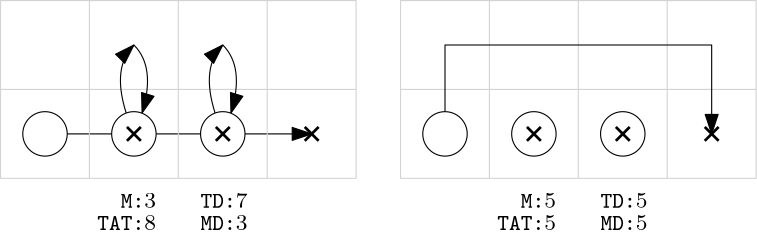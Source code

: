 <?xml version="1.0"?>
<!DOCTYPE ipe SYSTEM "ipe.dtd">
<ipe version="70218" creator="Ipe 7.2.26">
<info created="D:20230325213046" modified="D:20230326171332"/>
<ipestyle name="basic">
<symbol name="arrow/arc(spx)">
<path stroke="sym-stroke" fill="sym-stroke" pen="sym-pen">
0 0 m
-1 0.333 l
-1 -0.333 l
h
</path>
</symbol>
<symbol name="arrow/farc(spx)">
<path stroke="sym-stroke" fill="white" pen="sym-pen">
0 0 m
-1 0.333 l
-1 -0.333 l
h
</path>
</symbol>
<symbol name="arrow/ptarc(spx)">
<path stroke="sym-stroke" fill="sym-stroke" pen="sym-pen">
0 0 m
-1 0.333 l
-0.8 0 l
-1 -0.333 l
h
</path>
</symbol>
<symbol name="arrow/fptarc(spx)">
<path stroke="sym-stroke" fill="white" pen="sym-pen">
0 0 m
-1 0.333 l
-0.8 0 l
-1 -0.333 l
h
</path>
</symbol>
<symbol name="mark/circle(sx)" transformations="translations">
<path fill="sym-stroke">
0.6 0 0 0.6 0 0 e
0.4 0 0 0.4 0 0 e
</path>
</symbol>
<symbol name="mark/disk(sx)" transformations="translations">
<path fill="sym-stroke">
0.6 0 0 0.6 0 0 e
</path>
</symbol>
<symbol name="mark/fdisk(sfx)" transformations="translations">
<group>
<path fill="sym-fill">
0.5 0 0 0.5 0 0 e
</path>
<path fill="sym-stroke" fillrule="eofill">
0.6 0 0 0.6 0 0 e
0.4 0 0 0.4 0 0 e
</path>
</group>
</symbol>
<symbol name="mark/box(sx)" transformations="translations">
<path fill="sym-stroke" fillrule="eofill">
-0.6 -0.6 m
0.6 -0.6 l
0.6 0.6 l
-0.6 0.6 l
h
-0.4 -0.4 m
0.4 -0.4 l
0.4 0.4 l
-0.4 0.4 l
h
</path>
</symbol>
<symbol name="mark/square(sx)" transformations="translations">
<path fill="sym-stroke">
-0.6 -0.6 m
0.6 -0.6 l
0.6 0.6 l
-0.6 0.6 l
h
</path>
</symbol>
<symbol name="mark/fsquare(sfx)" transformations="translations">
<group>
<path fill="sym-fill">
-0.5 -0.5 m
0.5 -0.5 l
0.5 0.5 l
-0.5 0.5 l
h
</path>
<path fill="sym-stroke" fillrule="eofill">
-0.6 -0.6 m
0.6 -0.6 l
0.6 0.6 l
-0.6 0.6 l
h
-0.4 -0.4 m
0.4 -0.4 l
0.4 0.4 l
-0.4 0.4 l
h
</path>
</group>
</symbol>
<symbol name="mark/cross(sx)" transformations="translations">
<group>
<path fill="sym-stroke">
-0.43 -0.57 m
0.57 0.43 l
0.43 0.57 l
-0.57 -0.43 l
h
</path>
<path fill="sym-stroke">
-0.43 0.57 m
0.57 -0.43 l
0.43 -0.57 l
-0.57 0.43 l
h
</path>
</group>
</symbol>
<symbol name="arrow/fnormal(spx)">
<path stroke="sym-stroke" fill="white" pen="sym-pen">
0 0 m
-1 0.333 l
-1 -0.333 l
h
</path>
</symbol>
<symbol name="arrow/pointed(spx)">
<path stroke="sym-stroke" fill="sym-stroke" pen="sym-pen">
0 0 m
-1 0.333 l
-0.8 0 l
-1 -0.333 l
h
</path>
</symbol>
<symbol name="arrow/fpointed(spx)">
<path stroke="sym-stroke" fill="white" pen="sym-pen">
0 0 m
-1 0.333 l
-0.8 0 l
-1 -0.333 l
h
</path>
</symbol>
<symbol name="arrow/linear(spx)">
<path stroke="sym-stroke" pen="sym-pen">
-1 0.333 m
0 0 l
-1 -0.333 l
</path>
</symbol>
<symbol name="arrow/fdouble(spx)">
<path stroke="sym-stroke" fill="white" pen="sym-pen">
0 0 m
-1 0.333 l
-1 -0.333 l
h
-1 0 m
-2 0.333 l
-2 -0.333 l
h
</path>
</symbol>
<symbol name="arrow/double(spx)">
<path stroke="sym-stroke" fill="sym-stroke" pen="sym-pen">
0 0 m
-1 0.333 l
-1 -0.333 l
h
-1 0 m
-2 0.333 l
-2 -0.333 l
h
</path>
</symbol>
<symbol name="arrow/mid-normal(spx)">
<path stroke="sym-stroke" fill="sym-stroke" pen="sym-pen">
0.5 0 m
-0.5 0.333 l
-0.5 -0.333 l
h
</path>
</symbol>
<symbol name="arrow/mid-fnormal(spx)">
<path stroke="sym-stroke" fill="white" pen="sym-pen">
0.5 0 m
-0.5 0.333 l
-0.5 -0.333 l
h
</path>
</symbol>
<symbol name="arrow/mid-pointed(spx)">
<path stroke="sym-stroke" fill="sym-stroke" pen="sym-pen">
0.5 0 m
-0.5 0.333 l
-0.3 0 l
-0.5 -0.333 l
h
</path>
</symbol>
<symbol name="arrow/mid-fpointed(spx)">
<path stroke="sym-stroke" fill="white" pen="sym-pen">
0.5 0 m
-0.5 0.333 l
-0.3 0 l
-0.5 -0.333 l
h
</path>
</symbol>
<symbol name="arrow/mid-double(spx)">
<path stroke="sym-stroke" fill="sym-stroke" pen="sym-pen">
1 0 m
0 0.333 l
0 -0.333 l
h
0 0 m
-1 0.333 l
-1 -0.333 l
h
</path>
</symbol>
<symbol name="arrow/mid-fdouble(spx)">
<path stroke="sym-stroke" fill="white" pen="sym-pen">
1 0 m
0 0.333 l
0 -0.333 l
h
0 0 m
-1 0.333 l
-1 -0.333 l
h
</path>
</symbol>
<anglesize name="22.5 deg" value="22.5"/>
<anglesize name="30 deg" value="30"/>
<anglesize name="45 deg" value="45"/>
<anglesize name="60 deg" value="60"/>
<anglesize name="90 deg" value="90"/>
<arrowsize name="large" value="10"/>
<arrowsize name="small" value="5"/>
<arrowsize name="tiny" value="3"/>
<color name="blue" value="0 0 1"/>
<color name="brown" value="0.647 0.165 0.165"/>
<color name="darkblue" value="0 0 0.545"/>
<color name="darkcyan" value="0 0.545 0.545"/>
<color name="darkgray" value="0.663"/>
<color name="darkgreen" value="0 0.392 0"/>
<color name="darkmagenta" value="0.545 0 0.545"/>
<color name="darkorange" value="1 0.549 0"/>
<color name="darkred" value="0.545 0 0"/>
<color name="gold" value="1 0.843 0"/>
<color name="gray" value="0.745"/>
<color name="green" value="0 1 0"/>
<color name="lightblue" value="0.678 0.847 0.902"/>
<color name="lightcyan" value="0.878 1 1"/>
<color name="lightgray" value="0.827"/>
<color name="lightgreen" value="0.565 0.933 0.565"/>
<color name="lightyellow" value="1 1 0.878"/>
<color name="navy" value="0 0 0.502"/>
<color name="orange" value="1 0.647 0"/>
<color name="pink" value="1 0.753 0.796"/>
<color name="purple" value="0.627 0.125 0.941"/>
<color name="red" value="1 0 0"/>
<color name="seagreen" value="0.18 0.545 0.341"/>
<color name="turquoise" value="0.251 0.878 0.816"/>
<color name="violet" value="0.933 0.51 0.933"/>
<color name="yellow" value="1 1 0"/>
<dashstyle name="dash dot dotted" value="[4 2 1 2 1 2] 0"/>
<dashstyle name="dash dotted" value="[4 2 1 2] 0"/>
<dashstyle name="dashed" value="[4] 0"/>
<dashstyle name="dotted" value="[1 3] 0"/>
<gridsize name="10 pts (~3.5 mm)" value="10"/>
<gridsize name="14 pts (~5 mm)" value="14"/>
<gridsize name="16 pts (~6 mm)" value="16"/>
<gridsize name="20 pts (~7 mm)" value="20"/>
<gridsize name="28 pts (~10 mm)" value="28"/>
<gridsize name="32 pts (~12 mm)" value="32"/>
<gridsize name="4 pts" value="4"/>
<gridsize name="56 pts (~20 mm)" value="56"/>
<gridsize name="8 pts (~3 mm)" value="8"/>
<opacity name="10%" value="0.1"/>
<opacity name="30%" value="0.3"/>
<opacity name="50%" value="0.5"/>
<opacity name="75%" value="0.75"/>
<pen name="fat" value="1.2"/>
<pen name="heavier" value="0.8"/>
<pen name="ultrafat" value="2"/>
<symbolsize name="large" value="5"/>
<symbolsize name="small" value="2"/>
<symbolsize name="tiny" value="1.1"/>
<textsize name="Huge" value="\Huge"/>
<textsize name="LARGE" value="\LARGE"/>
<textsize name="Large" value="\Large"/>
<textsize name="footnote" value="\footnotesize"/>
<textsize name="huge" value="\huge"/>
<textsize name="large" value="\large"/>
<textsize name="script" value="\scriptsize"/>
<textsize name="small" value="\small"/>
<textsize name="tiny" value="\tiny"/>
<textstyle name="center" begin="\begin{center}" end="\end{center}"/>
<textstyle name="item" begin="\begin{itemize}\item{}" end="\end{itemize}"/>
<textstyle name="itemize" begin="\begin{itemize}" end="\end{itemize}"/>
<tiling name="falling" angle="-60" step="4" width="1"/>
<tiling name="rising" angle="30" step="4" width="1"/>
</ipestyle>
<page>
<layer name="grid"/>
<layer name="robots"/>
<layer name="paths"/>
<layer name="problem"/>
<layer name="schedules"/>
<view layers="schedules" active="schedules"/>
<path layer="schedules" matrix="1 0 0 1 16 0" stroke="black" arrow="normal/normal">
136 704 m
224 704 l
</path>
<path layer="problem" stroke="lightgray">
192 800 m
192 768 l
320 768 l
320 800 l
h
</path>
<path stroke="lightgray">
224 800 m
224 768 l
</path>
<path stroke="lightgray">
256 800 m
256 768 l
</path>
<path stroke="lightgray">
288 800 m
288 768 l
</path>
<path stroke="lightgray">
192 800 m
192 832 l
320 832 l
320 800 l
</path>
<path stroke="lightgray">
288 800 m
288 832 l
</path>
<path stroke="lightgray">
256 800 m
256 832 l
</path>
<path stroke="lightgray">
224 800 m
224 832 l
</path>
<path stroke="black">
8 0 0 8 240 784 e
</path>
<path stroke="black">
8 0 0 8 272 784 e
</path>
<path layer="schedules" matrix="1 0 0 1 -64 -80" stroke="lightgray">
192 800 m
192 768 l
320 768 l
320 800 l
h
</path>
<path matrix="1 0 0 1 -64 -80" stroke="lightgray">
224 800 m
224 768 l
</path>
<path matrix="1 0 0 1 -64 -80" stroke="lightgray">
256 800 m
256 768 l
</path>
<path matrix="1 0 0 1 -64 -80" stroke="lightgray">
288 800 m
288 768 l
</path>
<path matrix="1 0 0 1 -64 -80" stroke="lightgray">
192 800 m
192 832 l
320 832 l
320 800 l
</path>
<path matrix="1 0 0 1 -64 -80" stroke="lightgray">
288 800 m
288 832 l
</path>
<path matrix="1 0 0 1 -64 -80" stroke="lightgray">
256 800 m
256 832 l
</path>
<path matrix="1 0 0 1 -64 -80" stroke="lightgray">
224 800 m
224 832 l
</path>
<path matrix="1 0 0 1 -64 -80" stroke="black">
8 0 0 8 208 784 e
</path>
<path matrix="1 0 0 1 80 -80" stroke="lightgray">
192 800 m
192 768 l
320 768 l
320 800 l
h
</path>
<path matrix="1 0 0 1 80 -80" stroke="lightgray">
224 800 m
224 768 l
</path>
<path matrix="1 0 0 1 80 -80" stroke="lightgray">
256 800 m
256 768 l
</path>
<path matrix="1 0 0 1 80 -80" stroke="lightgray">
288 800 m
288 768 l
</path>
<path matrix="1 0 0 1 80 -80" stroke="lightgray">
192 800 m
192 832 l
320 832 l
320 800 l
</path>
<path matrix="1 0 0 1 80 -80" stroke="lightgray">
288 800 m
288 832 l
</path>
<path matrix="1 0 0 1 80 -80" stroke="lightgray">
256 800 m
256 832 l
</path>
<path matrix="1 0 0 1 80 -80" stroke="lightgray">
224 800 m
224 832 l
</path>
<path matrix="1 0 0 1 80 -80" stroke="black">
8 0 0 8 208 784 e
</path>
<path matrix="1 0 0 1 80 -80" stroke="black">
8 0 0 8 240 784 e
</path>
<path matrix="1 0 0 1 80 -80" stroke="black">
8 0 0 8 272 784 e
</path>
<path matrix="1 0 0 1 16 0" stroke="black" arrow="arc/normal">
157.224 711.521 m
152 728
160 736 c
</path>
<path matrix="1 0 0 1 16 0" stroke="black" arrow="arc/normal">
160 736 m
168 728
162.95 711.521 c
</path>
<path matrix="1 0 0 1 48 0" stroke="black" arrow="arc/normal">
157.224 711.521 m
152 728
160 736 c
</path>
<path matrix="1 0 0 1 48 0" stroke="black" arrow="arc/normal">
160 736 m
168 728
162.95 711.521 c
</path>
<path matrix="1 0 0 1 -64 -80" stroke="black" fill="white">
8 0 0 8 240 784 e
</path>
<path matrix="1 0 0 1 -64 -80" stroke="black" fill="white">
8 0 0 8 272 784 e
</path>
<path stroke="black" arrow="normal/normal">
288 712 m
288 736 l
384 736 l
384 704 l
</path>
<text matrix="1 0 0 1 -8 0" transformations="translations" pos="192 680" stroke="black" type="label" width="12.703" height="5.136" depth="0" halign="right" valign="center" size="footnote" style="math">\texttt{M:} 3</text>
<text matrix="1 0 0 1 -8 -8" transformations="translations" pos="192 680" stroke="black" type="label" width="21.171" height="5.136" depth="0" halign="right" valign="center" size="footnote" style="math">\texttt{TAT:} 8</text>
<text matrix="1 0 0 1 16 16" transformations="translations" pos="184 664" stroke="black" type="label" width="16.937" height="5.136" depth="0" valign="center" size="footnote" style="math">\texttt{TD:} 7</text>
<text matrix="1 0 0 1 16 8" transformations="translations" pos="184 664" stroke="black" type="label" width="16.937" height="5.136" depth="0" valign="center" size="footnote" style="math">\texttt{MD:} 3</text>
<text matrix="1 0 0 1 136 0" transformations="translations" pos="192 680" stroke="black" type="label" width="12.703" height="5.136" depth="0" halign="right" valign="center" size="footnote" style="math">\texttt{M:} 5</text>
<text matrix="1 0 0 1 136 -8" transformations="translations" pos="192 680" stroke="black" type="label" width="21.171" height="5.136" depth="0" halign="right" valign="center" size="footnote" style="math">\texttt{TAT:} 5</text>
<text matrix="1 0 0 1 160 16" transformations="translations" pos="184 664" stroke="black" type="label" width="16.937" height="5.136" depth="0" valign="center" size="footnote" style="math">\texttt{TD:} 5</text>
<text matrix="1 0 0 1 160 8" transformations="translations" pos="184 664" stroke="black" type="label" width="16.937" height="5.136" depth="0" valign="center" size="footnote" style="math">\texttt{MD:} 5</text>
<path layer="problem" stroke="black" arrow="normal/normal">
208 784 m
208 816
256 832
304 816
304 784 c
</path>
<path stroke="black" fill="1">
8 0 0 8 208 784 e
</path>
<use name="mark/cross(sx)" pos="304 784" size="large" stroke="black"/>
<use name="mark/cross(sx)" pos="272 784" size="large" stroke="black"/>
<use name="mark/cross(sx)" pos="240 784" size="large" stroke="black"/>
<use layer="schedules" name="mark/cross(sx)" pos="176 704" size="large" stroke="black"/>
<use name="mark/cross(sx)" pos="208 704" size="large" stroke="black"/>
<use name="mark/cross(sx)" pos="240 704" size="large" stroke="black"/>
<use name="mark/cross(sx)" pos="320 704" size="large" stroke="black"/>
<use name="mark/cross(sx)" pos="352 704" size="large" stroke="black"/>
<use name="mark/cross(sx)" pos="384 704" size="large" stroke="black"/>
</page>
</ipe>
